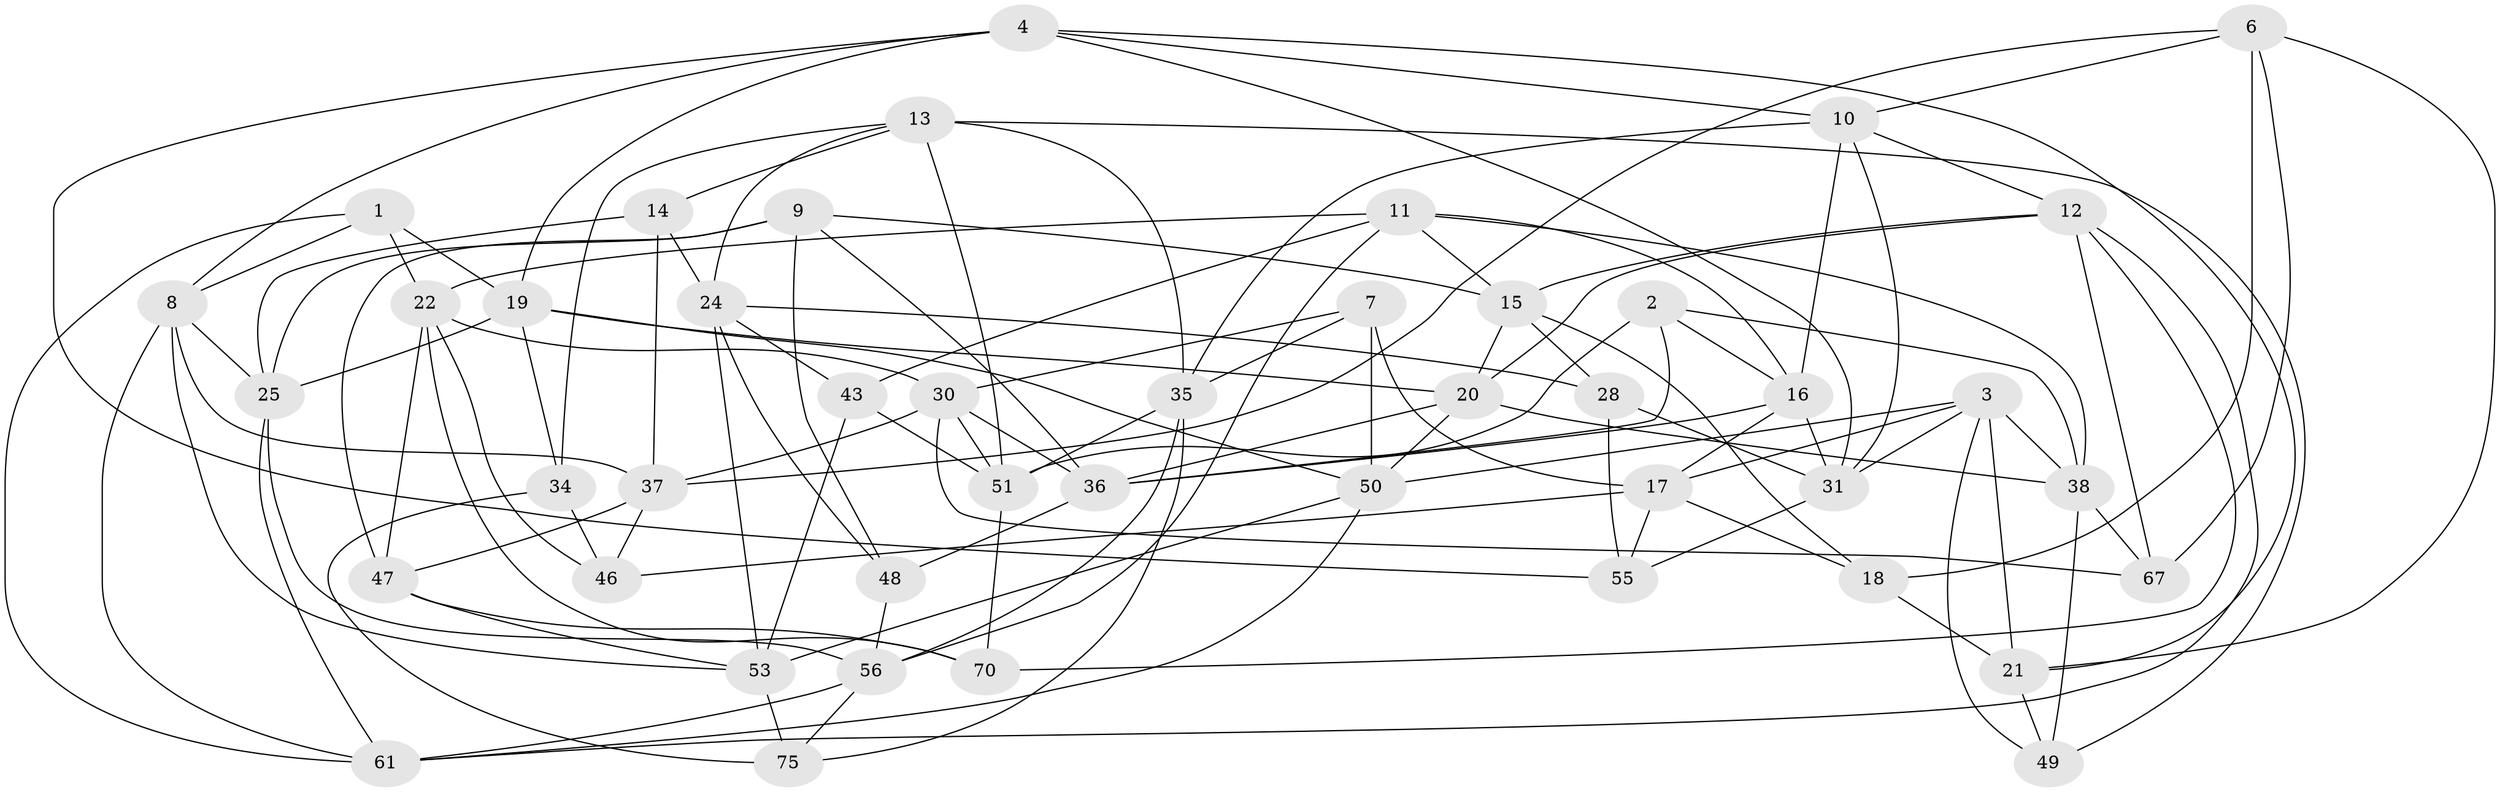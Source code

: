 // original degree distribution, {4: 1.0}
// Generated by graph-tools (version 1.1) at 2025/42/03/06/25 10:42:19]
// undirected, 45 vertices, 118 edges
graph export_dot {
graph [start="1"]
  node [color=gray90,style=filled];
  1;
  2;
  3 [super="+27"];
  4 [super="+5"];
  6 [super="+54"];
  7;
  8 [super="+42"];
  9 [super="+29"];
  10 [super="+39"];
  11 [super="+59"];
  12 [super="+76"];
  13 [super="+26"];
  14;
  15 [super="+45"];
  16 [super="+44"];
  17 [super="+23"];
  18 [super="+69"];
  19 [super="+33"];
  20 [super="+64"];
  21 [super="+72"];
  22 [super="+63"];
  24 [super="+32"];
  25 [super="+73"];
  28;
  30 [super="+41"];
  31 [super="+60"];
  34;
  35 [super="+57"];
  36 [super="+66"];
  37 [super="+62"];
  38 [super="+40"];
  43;
  46;
  47 [super="+52"];
  48;
  49;
  50 [super="+71"];
  51 [super="+68"];
  53 [super="+74"];
  55;
  56 [super="+58"];
  61 [super="+65"];
  67;
  70;
  75;
  1 -- 61;
  1 -- 22;
  1 -- 19;
  1 -- 8;
  2 -- 51;
  2 -- 36;
  2 -- 38;
  2 -- 16;
  3 -- 17;
  3 -- 21;
  3 -- 49;
  3 -- 50;
  3 -- 38;
  3 -- 31;
  4 -- 21;
  4 -- 55;
  4 -- 10;
  4 -- 19;
  4 -- 31;
  4 -- 8;
  6 -- 21;
  6 -- 37;
  6 -- 18 [weight=2];
  6 -- 67;
  6 -- 10;
  7 -- 30;
  7 -- 50;
  7 -- 17;
  7 -- 35;
  8 -- 53;
  8 -- 37;
  8 -- 61;
  8 -- 25;
  9 -- 36;
  9 -- 15;
  9 -- 47 [weight=2];
  9 -- 48;
  9 -- 25;
  10 -- 16;
  10 -- 35;
  10 -- 12;
  10 -- 31;
  11 -- 56;
  11 -- 16;
  11 -- 15;
  11 -- 38;
  11 -- 43;
  11 -- 22;
  12 -- 20;
  12 -- 15;
  12 -- 67;
  12 -- 61;
  12 -- 70;
  13 -- 49;
  13 -- 24;
  13 -- 34;
  13 -- 14;
  13 -- 51;
  13 -- 35;
  14 -- 24;
  14 -- 37;
  14 -- 25;
  15 -- 28;
  15 -- 20;
  15 -- 18;
  16 -- 17;
  16 -- 31;
  16 -- 36;
  17 -- 55;
  17 -- 46;
  17 -- 18;
  18 -- 21 [weight=2];
  19 -- 20;
  19 -- 34;
  19 -- 25;
  19 -- 50;
  20 -- 50;
  20 -- 38;
  20 -- 36;
  21 -- 49;
  22 -- 47;
  22 -- 70;
  22 -- 46;
  22 -- 30;
  24 -- 48;
  24 -- 43;
  24 -- 28;
  24 -- 53;
  25 -- 56;
  25 -- 61;
  28 -- 55;
  28 -- 31;
  30 -- 37;
  30 -- 67;
  30 -- 36;
  30 -- 51;
  31 -- 55;
  34 -- 46;
  34 -- 75;
  35 -- 75;
  35 -- 51;
  35 -- 56;
  36 -- 48;
  37 -- 46;
  37 -- 47;
  38 -- 49;
  38 -- 67;
  43 -- 51;
  43 -- 53;
  47 -- 53;
  47 -- 70;
  48 -- 56;
  50 -- 61;
  50 -- 53;
  51 -- 70;
  53 -- 75;
  56 -- 75;
  56 -- 61;
}
